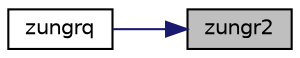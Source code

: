 digraph "zungr2"
{
 // LATEX_PDF_SIZE
  edge [fontname="Helvetica",fontsize="10",labelfontname="Helvetica",labelfontsize="10"];
  node [fontname="Helvetica",fontsize="10",shape=record];
  rankdir="RL";
  Node1 [label="zungr2",height=0.2,width=0.4,color="black", fillcolor="grey75", style="filled", fontcolor="black",tooltip="ZUNGR2 generates all or part of the unitary matrix Q from an RQ factorization determined by cgerqf (u..."];
  Node1 -> Node2 [dir="back",color="midnightblue",fontsize="10",style="solid",fontname="Helvetica"];
  Node2 [label="zungrq",height=0.2,width=0.4,color="black", fillcolor="white", style="filled",URL="$zungrq_8f.html#a6f2743c682137feb8bc78e4a5c1e244d",tooltip="ZUNGRQ"];
}
